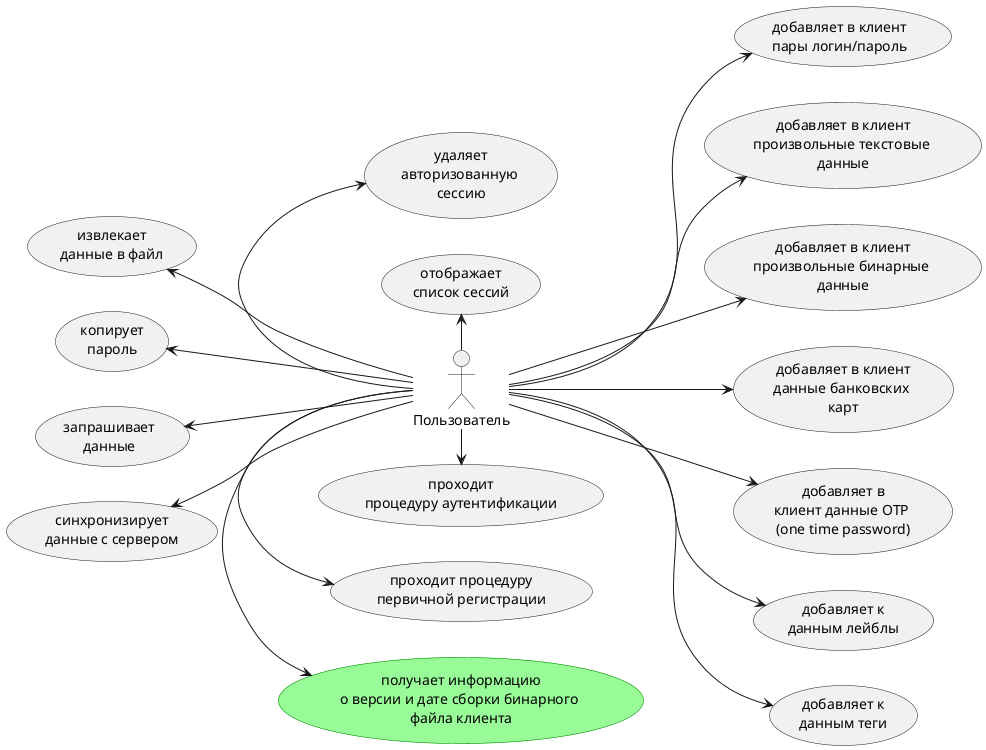 @startuml usecase
left to right direction
actor Пользователь as u
usecase UC1 #palegreen;line:green as "получает информацию 
о версии и дате сборки бинарного 
файла клиента" 
usecase UC2  as "проходит процедуру 
первичной регистрации"
usecase UC3  as "добавляет в клиент 
пары логин/пароль"
usecase UC4  as "добавляет в клиент 
произвольные текстовые 
данные"
usecase UC5  as "добавляет в клиент 
произвольные бинарные 
данные"
usecase UC6  as "добавляет в клиент 
данные банковских 
карт"
usecase UC7  as "добавляет в 
клиент данные OTP 
(one time password)"
usecase UC8  as "добавляет к 
данным лейблы"
usecase UC9  as "добавляет к 
данным теги"
usecase UC10 as "синхронизирует 
данные с сервером"
usecase UC11 as "проходит 
процедуру аутентификации"
usecase UC12 as "запрашивает 
данные"
usecase UC13 as "копирует 
пароль"
usecase UC14 as "извлекает 
данные в файл"
usecase UC15 as "отображает 
список сессий"
usecase UC16 as "удаляет 
авторизованную 
сессию"
u -right-> UC1
u -right-> UC2
u -down-> UC3
u -down-> UC4
u -down-> UC5
u -down-> UC6
u -down-> UC7
u -down-> UC8
u -down-> UC9
u -up-> UC10
u -right-> UC11
u -up-> UC12
u -up-> UC13
u -up-> UC14
u -left-> UC15
u -left-> UC16
@enduml
